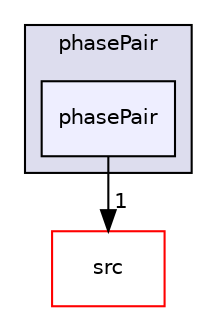 digraph "applications/solvers/multiphase/reactingEulerFoam/phaseSystems/phasePair/phasePair" {
  bgcolor=transparent;
  compound=true
  node [ fontsize="10", fontname="Helvetica"];
  edge [ labelfontsize="10", labelfontname="Helvetica"];
  subgraph clusterdir_2781534e19f5b63a808c75cc7e673a65 {
    graph [ bgcolor="#ddddee", pencolor="black", label="phasePair" fontname="Helvetica", fontsize="10", URL="dir_2781534e19f5b63a808c75cc7e673a65.html"]
  dir_b1880072cff2b2265ec1eece764a9a1c [shape=box, label="phasePair", style="filled", fillcolor="#eeeeff", pencolor="black", URL="dir_b1880072cff2b2265ec1eece764a9a1c.html"];
  }
  dir_68267d1309a1af8e8297ef4c3efbcdba [shape=box label="src" color="red" URL="dir_68267d1309a1af8e8297ef4c3efbcdba.html"];
  dir_b1880072cff2b2265ec1eece764a9a1c->dir_68267d1309a1af8e8297ef4c3efbcdba [headlabel="1", labeldistance=1.5 headhref="dir_000357_000736.html"];
}
